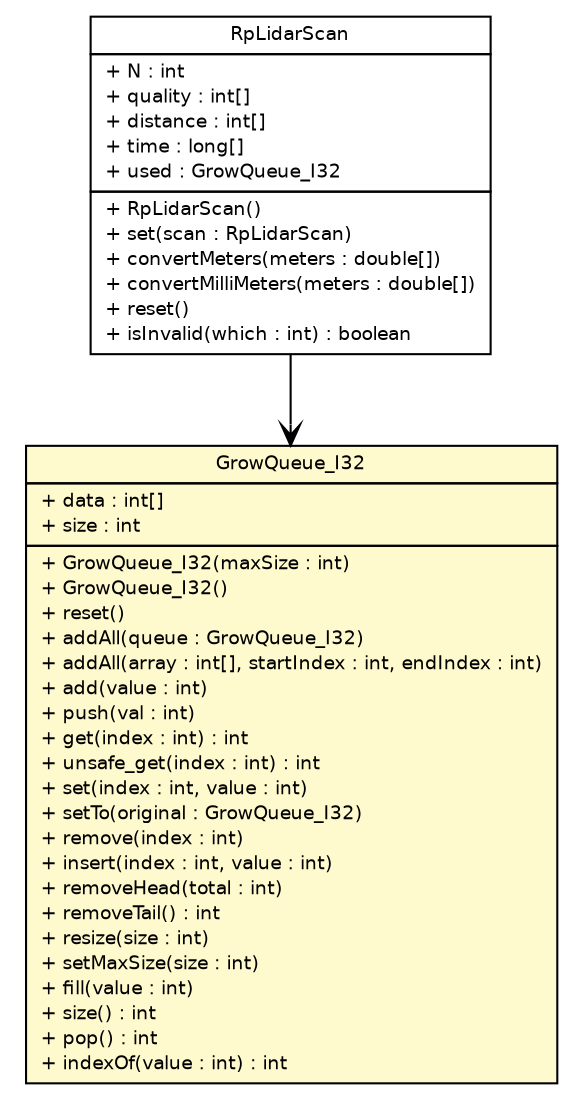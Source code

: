#!/usr/local/bin/dot
#
# Class diagram 
# Generated by UMLGraph version R5_6-24-gf6e263 (http://www.umlgraph.org/)
#

digraph G {
	edge [fontname="Helvetica",fontsize=10,labelfontname="Helvetica",labelfontsize=10];
	node [fontname="Helvetica",fontsize=10,shape=plaintext];
	nodesep=0.25;
	ranksep=0.5;
	// ev3dev.sensors.slamtec.service.GrowQueue_I32
	c635 [label=<<table title="ev3dev.sensors.slamtec.service.GrowQueue_I32" border="0" cellborder="1" cellspacing="0" cellpadding="2" port="p" bgcolor="lemonChiffon" href="./GrowQueue_I32.html">
		<tr><td><table border="0" cellspacing="0" cellpadding="1">
<tr><td align="center" balign="center"> GrowQueue_I32 </td></tr>
		</table></td></tr>
		<tr><td><table border="0" cellspacing="0" cellpadding="1">
<tr><td align="left" balign="left"> + data : int[] </td></tr>
<tr><td align="left" balign="left"> + size : int </td></tr>
		</table></td></tr>
		<tr><td><table border="0" cellspacing="0" cellpadding="1">
<tr><td align="left" balign="left"> + GrowQueue_I32(maxSize : int) </td></tr>
<tr><td align="left" balign="left"> + GrowQueue_I32() </td></tr>
<tr><td align="left" balign="left"> + reset() </td></tr>
<tr><td align="left" balign="left"> + addAll(queue : GrowQueue_I32) </td></tr>
<tr><td align="left" balign="left"> + addAll(array : int[], startIndex : int, endIndex : int) </td></tr>
<tr><td align="left" balign="left"> + add(value : int) </td></tr>
<tr><td align="left" balign="left"> + push(val : int) </td></tr>
<tr><td align="left" balign="left"> + get(index : int) : int </td></tr>
<tr><td align="left" balign="left"> + unsafe_get(index : int) : int </td></tr>
<tr><td align="left" balign="left"> + set(index : int, value : int) </td></tr>
<tr><td align="left" balign="left"> + setTo(original : GrowQueue_I32) </td></tr>
<tr><td align="left" balign="left"> + remove(index : int) </td></tr>
<tr><td align="left" balign="left"> + insert(index : int, value : int) </td></tr>
<tr><td align="left" balign="left"> + removeHead(total : int) </td></tr>
<tr><td align="left" balign="left"> + removeTail() : int </td></tr>
<tr><td align="left" balign="left"> + resize(size : int) </td></tr>
<tr><td align="left" balign="left"> + setMaxSize(size : int) </td></tr>
<tr><td align="left" balign="left"> + fill(value : int) </td></tr>
<tr><td align="left" balign="left"> + size() : int </td></tr>
<tr><td align="left" balign="left"> + pop() : int </td></tr>
<tr><td align="left" balign="left"> + indexOf(value : int) : int </td></tr>
		</table></td></tr>
		</table>>, URL="./GrowQueue_I32.html", fontname="Helvetica", fontcolor="black", fontsize=9.0];
	// ev3dev.sensors.slamtec.service.RpLidarScan
	c643 [label=<<table title="ev3dev.sensors.slamtec.service.RpLidarScan" border="0" cellborder="1" cellspacing="0" cellpadding="2" port="p" href="./RpLidarScan.html">
		<tr><td><table border="0" cellspacing="0" cellpadding="1">
<tr><td align="center" balign="center"> RpLidarScan </td></tr>
		</table></td></tr>
		<tr><td><table border="0" cellspacing="0" cellpadding="1">
<tr><td align="left" balign="left"> + N : int </td></tr>
<tr><td align="left" balign="left"> + quality : int[] </td></tr>
<tr><td align="left" balign="left"> + distance : int[] </td></tr>
<tr><td align="left" balign="left"> + time : long[] </td></tr>
<tr><td align="left" balign="left"> + used : GrowQueue_I32 </td></tr>
		</table></td></tr>
		<tr><td><table border="0" cellspacing="0" cellpadding="1">
<tr><td align="left" balign="left"> + RpLidarScan() </td></tr>
<tr><td align="left" balign="left"> + set(scan : RpLidarScan) </td></tr>
<tr><td align="left" balign="left"> + convertMeters(meters : double[]) </td></tr>
<tr><td align="left" balign="left"> + convertMilliMeters(meters : double[]) </td></tr>
<tr><td align="left" balign="left"> + reset() </td></tr>
<tr><td align="left" balign="left"> + isInvalid(which : int) : boolean </td></tr>
		</table></td></tr>
		</table>>, URL="./RpLidarScan.html", fontname="Helvetica", fontcolor="black", fontsize=9.0];
	// ev3dev.sensors.slamtec.service.RpLidarScan NAVASSOC ev3dev.sensors.slamtec.service.GrowQueue_I32
	c643:p -> c635:p [taillabel="", label="", headlabel="", fontname="Helvetica", fontcolor="black", fontsize=10.0, color="black", arrowhead=open];
}

